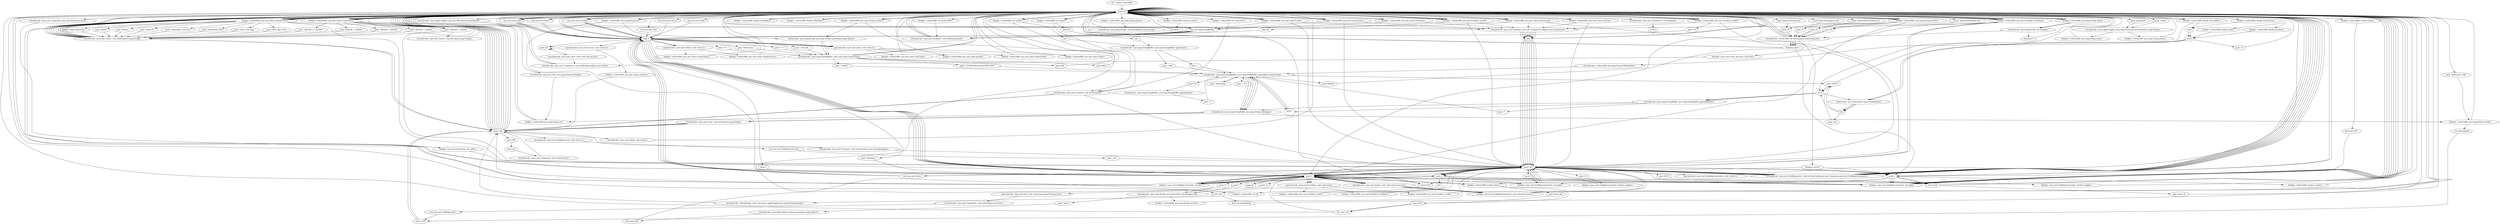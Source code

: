 digraph "" {
    "r0 := @this: refract086"
    "load.r r0"
    "r0 := @this: refract086"->"load.r r0";
    "new java.awt.Font"
    "load.r r0"->"new java.awt.Font";
    "dup1.r"
    "new java.awt.Font"->"dup1.r";
    "push \"Helvetica\""
    "dup1.r"->"push \"Helvetica\"";
    "push 0"
    "push \"Helvetica\""->"push 0";
    "push 12"
    "push 0"->"push 12";
    "specialinvoke <java.awt.Font: void <init>(java.lang.String,int,int)>"
    "push 12"->"specialinvoke <java.awt.Font: void <init>(java.lang.String,int,int)>";
    "virtualinvoke <java.awt.Component: void setFont(java.awt.Font)>"
    "specialinvoke <java.awt.Font: void <init>(java.lang.String,int,int)>"->"virtualinvoke <java.awt.Component: void setFont(java.awt.Font)>";
    "new java.awt.GridBagLayout"
    "virtualinvoke <java.awt.Component: void setFont(java.awt.Font)>"->"new java.awt.GridBagLayout";
    "store.r $r6"
    "new java.awt.GridBagLayout"->"store.r $r6";
    "load.r $r6"
    "store.r $r6"->"load.r $r6";
    "specialinvoke <java.awt.GridBagLayout: void <init>()>"
    "load.r $r6"->"specialinvoke <java.awt.GridBagLayout: void <init>()>";
    "new java.awt.GridBagConstraints"
    "specialinvoke <java.awt.GridBagLayout: void <init>()>"->"new java.awt.GridBagConstraints";
    "store.r $r7"
    "new java.awt.GridBagConstraints"->"store.r $r7";
    "load.r $r7"
    "store.r $r7"->"load.r $r7";
    "specialinvoke <java.awt.GridBagConstraints: void <init>()>"
    "load.r $r7"->"specialinvoke <java.awt.GridBagConstraints: void <init>()>";
    "specialinvoke <java.awt.GridBagConstraints: void <init>()>"->"load.r r0";
    "load.r r0"->"load.r $r6";
    "virtualinvoke <java.awt.Container: void setLayout(java.awt.LayoutManager)>"
    "load.r $r6"->"virtualinvoke <java.awt.Container: void setLayout(java.awt.LayoutManager)>";
    "virtualinvoke <java.awt.Container: void setLayout(java.awt.LayoutManager)>"->"load.r $r7";
    "push 1.0"
    "load.r $r7"->"push 1.0";
    "fieldput <java.awt.GridBagConstraints: double weightx>"
    "push 1.0"->"fieldput <java.awt.GridBagConstraints: double weightx>";
    "fieldput <java.awt.GridBagConstraints: double weightx>"->"load.r $r7";
    "new java.awt.Insets"
    "load.r $r7"->"new java.awt.Insets";
    "new java.awt.Insets"->"dup1.r";
    "push 5"
    "dup1.r"->"push 5";
    "push 5"->"push 0";
    "push 0"->"push 0";
    "push 0"->"push 0";
    "specialinvoke <java.awt.Insets: void <init>(int,int,int,int)>"
    "push 0"->"specialinvoke <java.awt.Insets: void <init>(int,int,int,int)>";
    "fieldput <java.awt.GridBagConstraints: java.awt.Insets insets>"
    "specialinvoke <java.awt.Insets: void <init>(int,int,int,int)>"->"fieldput <java.awt.GridBagConstraints: java.awt.Insets insets>";
    "fieldput <java.awt.GridBagConstraints: java.awt.Insets insets>"->"load.r r0";
    "load.r r0"->"load.r r0";
    "virtualinvoke <java.awt.Component: java.awt.Dimension size()>"
    "load.r r0"->"virtualinvoke <java.awt.Component: java.awt.Dimension size()>";
    "fieldget <java.awt.Dimension: int width>"
    "virtualinvoke <java.awt.Component: java.awt.Dimension size()>"->"fieldget <java.awt.Dimension: int width>";
    "push 2"
    "fieldget <java.awt.Dimension: int width>"->"push 2";
    "div.i"
    "push 2"->"div.i";
    "fieldput <refract086: int x0>"
    "div.i"->"fieldput <refract086: int x0>";
    "fieldput <refract086: int x0>"->"load.r r0";
    "push \"Refraction 0.86\""
    "load.r r0"->"push \"Refraction 0.86\"";
    "fieldput <refract086: java.lang.String versStr>"
    "push \"Refraction 0.86\""->"fieldput <refract086: java.lang.String versStr>";
    "fieldput <refract086: java.lang.String versStr>"->"load.r r0";
    "new java.awt.Color"
    "load.r r0"->"new java.awt.Color";
    "new java.awt.Color"->"dup1.r";
    "push 255"
    "dup1.r"->"push 255";
    "push 255"->"push 255";
    "push 255"->"push 255";
    "specialinvoke <java.awt.Color: void <init>(int,int,int)>"
    "push 255"->"specialinvoke <java.awt.Color: void <init>(int,int,int)>";
    "virtualinvoke <java.awt.Component: void setBackground(java.awt.Color)>"
    "specialinvoke <java.awt.Color: void <init>(int,int,int)>"->"virtualinvoke <java.awt.Component: void setBackground(java.awt.Color)>";
    "virtualinvoke <java.awt.Component: void setBackground(java.awt.Color)>"->"load.r r0";
    "load.r r0"->"load.r r0";
    "virtualinvoke <java.applet.Applet: java.net.URL getDocumentBase()>"
    "load.r r0"->"virtualinvoke <java.applet.Applet: java.net.URL getDocumentBase()>";
    "virtualinvoke <java.net.URL: java.lang.String toString()>"
    "virtualinvoke <java.applet.Applet: java.net.URL getDocumentBase()>"->"virtualinvoke <java.net.URL: java.lang.String toString()>";
    "fieldput <refract086: java.lang.String str>"
    "virtualinvoke <java.net.URL: java.lang.String toString()>"->"fieldput <refract086: java.lang.String str>";
    "fieldput <refract086: java.lang.String str>"->"load.r r0";
    "new java.lang.StringBuffer"
    "load.r r0"->"new java.lang.StringBuffer";
    "new java.lang.StringBuffer"->"dup1.r";
    "dup1.r"->"load.r r0";
    "fieldget <refract086: java.lang.String str>"
    "load.r r0"->"fieldget <refract086: java.lang.String str>";
    "staticinvoke <java.lang.String: java.lang.String valueOf(java.lang.Object)>"
    "fieldget <refract086: java.lang.String str>"->"staticinvoke <java.lang.String: java.lang.String valueOf(java.lang.Object)>";
    "specialinvoke <java.lang.StringBuffer: void <init>(java.lang.String)>"
    "staticinvoke <java.lang.String: java.lang.String valueOf(java.lang.Object)>"->"specialinvoke <java.lang.StringBuffer: void <init>(java.lang.String)>";
    "push \"1234567890123456789012345\""
    "specialinvoke <java.lang.StringBuffer: void <init>(java.lang.String)>"->"push \"1234567890123456789012345\"";
    "virtualinvoke <java.lang.StringBuffer: java.lang.StringBuffer append(java.lang.String)>"
    "push \"1234567890123456789012345\""->"virtualinvoke <java.lang.StringBuffer: java.lang.StringBuffer append(java.lang.String)>";
    "virtualinvoke <java.lang.StringBuffer: java.lang.String toString()>"
    "virtualinvoke <java.lang.StringBuffer: java.lang.StringBuffer append(java.lang.String)>"->"virtualinvoke <java.lang.StringBuffer: java.lang.String toString()>";
    "virtualinvoke <java.lang.StringBuffer: java.lang.String toString()>"->"fieldput <refract086: java.lang.String str>";
    "fieldput <refract086: java.lang.String str>"->"load.r r0";
    "load.r r0"->"load.r r0";
    "load.r r0"->"fieldget <refract086: java.lang.String str>";
    "fieldget <refract086: java.lang.String str>"->"push 0";
    "push 27"
    "push 0"->"push 27";
    "virtualinvoke <java.lang.String: java.lang.String substring(int,int)>"
    "push 27"->"virtualinvoke <java.lang.String: java.lang.String substring(int,int)>";
    "fieldput <refract086: java.lang.String wwwStr>"
    "virtualinvoke <java.lang.String: java.lang.String substring(int,int)>"->"fieldput <refract086: java.lang.String wwwStr>";
    "fieldput <refract086: java.lang.String wwwStr>"->"load.r $r7";
    "load.r $r7"->"push 0";
    "fieldput <java.awt.GridBagConstraints: int gridy>"
    "push 0"->"fieldput <java.awt.GridBagConstraints: int gridy>";
    "fieldput <java.awt.GridBagConstraints: int gridy>"->"load.r $r7";
    "load.r $r7"->"push 0";
    "fieldput <java.awt.GridBagConstraints: int gridx>"
    "push 0"->"fieldput <java.awt.GridBagConstraints: int gridx>";
    "fieldput <java.awt.GridBagConstraints: int gridx>"->"load.r r0";
    "new java.awt.Choice"
    "load.r r0"->"new java.awt.Choice";
    "new java.awt.Choice"->"dup1.r";
    "specialinvoke <java.awt.Choice: void <init>()>"
    "dup1.r"->"specialinvoke <java.awt.Choice: void <init>()>";
    "fieldput <refract086: java.awt.Choice zoomChoice>"
    "specialinvoke <java.awt.Choice: void <init>()>"->"fieldput <refract086: java.awt.Choice zoomChoice>";
    "fieldput <refract086: java.awt.Choice zoomChoice>"->"load.r r0";
    "fieldget <refract086: java.awt.Choice zoomChoice>"
    "load.r r0"->"fieldget <refract086: java.awt.Choice zoomChoice>";
    "push \"Altitude < 12\u00b0\""
    "fieldget <refract086: java.awt.Choice zoomChoice>"->"push \"Altitude < 12\u00b0\"";
    "virtualinvoke <java.awt.Choice: void addItem(java.lang.String)>"
    "push \"Altitude < 12\u00b0\""->"virtualinvoke <java.awt.Choice: void addItem(java.lang.String)>";
    "virtualinvoke <java.awt.Choice: void addItem(java.lang.String)>"->"load.r r0";
    "load.r r0"->"fieldget <refract086: java.awt.Choice zoomChoice>";
    "push \"Altitude < 6\u00b0\""
    "fieldget <refract086: java.awt.Choice zoomChoice>"->"push \"Altitude < 6\u00b0\"";
    "push \"Altitude < 6\u00b0\""->"virtualinvoke <java.awt.Choice: void addItem(java.lang.String)>";
    "virtualinvoke <java.awt.Choice: void addItem(java.lang.String)>"->"load.r r0";
    "load.r r0"->"fieldget <refract086: java.awt.Choice zoomChoice>";
    "push \"Altitude < 4\u00b0\""
    "fieldget <refract086: java.awt.Choice zoomChoice>"->"push \"Altitude < 4\u00b0\"";
    "push \"Altitude < 4\u00b0\""->"virtualinvoke <java.awt.Choice: void addItem(java.lang.String)>";
    "virtualinvoke <java.awt.Choice: void addItem(java.lang.String)>"->"load.r r0";
    "load.r r0"->"fieldget <refract086: java.awt.Choice zoomChoice>";
    "push \"Altitude < 3\u00b0\""
    "fieldget <refract086: java.awt.Choice zoomChoice>"->"push \"Altitude < 3\u00b0\"";
    "push \"Altitude < 3\u00b0\""->"virtualinvoke <java.awt.Choice: void addItem(java.lang.String)>";
    "virtualinvoke <java.awt.Choice: void addItem(java.lang.String)>"->"load.r r0";
    "load.r r0"->"fieldget <refract086: java.awt.Choice zoomChoice>";
    "push \"Altitude < 2\u00b0\""
    "fieldget <refract086: java.awt.Choice zoomChoice>"->"push \"Altitude < 2\u00b0\"";
    "push \"Altitude < 2\u00b0\""->"virtualinvoke <java.awt.Choice: void addItem(java.lang.String)>";
    "virtualinvoke <java.awt.Choice: void addItem(java.lang.String)>"->"load.r $r6";
    "load.r $r6"->"load.r r0";
    "load.r r0"->"fieldget <refract086: java.awt.Choice zoomChoice>";
    "fieldget <refract086: java.awt.Choice zoomChoice>"->"load.r $r7";
    "virtualinvoke <java.awt.GridBagLayout: void setConstraints(java.awt.Component,java.awt.GridBagConstraints)>"
    "load.r $r7"->"virtualinvoke <java.awt.GridBagLayout: void setConstraints(java.awt.Component,java.awt.GridBagConstraints)>";
    "virtualinvoke <java.awt.GridBagLayout: void setConstraints(java.awt.Component,java.awt.GridBagConstraints)>"->"load.r r0";
    "load.r r0"->"fieldget <refract086: java.awt.Choice zoomChoice>";
    "fieldget <refract086: java.awt.Choice zoomChoice>"->"push \"Altitude < 3\u00b0\"";
    "virtualinvoke <java.awt.Choice: void select(java.lang.String)>"
    "push \"Altitude < 3\u00b0\""->"virtualinvoke <java.awt.Choice: void select(java.lang.String)>";
    "virtualinvoke <java.awt.Choice: void select(java.lang.String)>"->"load.r r0";
    "load.r r0"->"load.r r0";
    "load.r r0"->"fieldget <refract086: java.awt.Choice zoomChoice>";
    "virtualinvoke <java.awt.Container: java.awt.Component add(java.awt.Component)>"
    "fieldget <refract086: java.awt.Choice zoomChoice>"->"virtualinvoke <java.awt.Container: java.awt.Component add(java.awt.Component)>";
    "pop"
    "virtualinvoke <java.awt.Container: java.awt.Component add(java.awt.Component)>"->"pop";
    "pop"->"load.r $r7";
    "push 1"
    "load.r $r7"->"push 1";
    "push 1"->"fieldput <java.awt.GridBagConstraints: int gridx>";
    "fieldput <java.awt.GridBagConstraints: int gridx>"->"load.r r0";
    "new java.awt.Scrollbar"
    "load.r r0"->"new java.awt.Scrollbar";
    "new java.awt.Scrollbar"->"dup1.r";
    "dup1.r"->"push 0";
    "specialinvoke <java.awt.Scrollbar: void <init>(int)>"
    "push 0"->"specialinvoke <java.awt.Scrollbar: void <init>(int)>";
    "fieldput <refract086: java.awt.Scrollbar scrollSunY>"
    "specialinvoke <java.awt.Scrollbar: void <init>(int)>"->"fieldput <refract086: java.awt.Scrollbar scrollSunY>";
    "fieldput <refract086: java.awt.Scrollbar scrollSunY>"->"load.r $r7";
    "load.r $r7"->"push 2";
    "fieldput <java.awt.GridBagConstraints: int fill>"
    "push 2"->"fieldput <java.awt.GridBagConstraints: int fill>";
    "fieldput <java.awt.GridBagConstraints: int fill>"->"load.r r0";
    "fieldget <refract086: java.awt.Scrollbar scrollSunY>"
    "load.r r0"->"fieldget <refract086: java.awt.Scrollbar scrollSunY>";
    "staticget <java.awt.Color: java.awt.Color blue>"
    "fieldget <refract086: java.awt.Scrollbar scrollSunY>"->"staticget <java.awt.Color: java.awt.Color blue>";
    "staticget <java.awt.Color: java.awt.Color blue>"->"virtualinvoke <java.awt.Component: void setBackground(java.awt.Color)>";
    "virtualinvoke <java.awt.Component: void setBackground(java.awt.Color)>"->"load.r r0";
    "load.r r0"->"fieldget <refract086: java.awt.Scrollbar scrollSunY>";
    "fieldget <refract086: java.awt.Scrollbar scrollSunY>"->"load.r r0";
    "fieldget <refract086: int maxScrollY>"
    "load.r r0"->"fieldget <refract086: int maxScrollY>";
    "virtualinvoke <java.awt.Scrollbar: void setMaximum(int)>"
    "fieldget <refract086: int maxScrollY>"->"virtualinvoke <java.awt.Scrollbar: void setMaximum(int)>";
    "virtualinvoke <java.awt.Scrollbar: void setMaximum(int)>"->"load.r r0";
    "load.r r0"->"fieldget <refract086: java.awt.Scrollbar scrollSunY>";
    "fieldget <refract086: java.awt.Scrollbar scrollSunY>"->"load.r r0";
    "fieldget <refract086: int valueSunY>"
    "load.r r0"->"fieldget <refract086: int valueSunY>";
    "virtualinvoke <java.awt.Scrollbar: void setValue(int)>"
    "fieldget <refract086: int valueSunY>"->"virtualinvoke <java.awt.Scrollbar: void setValue(int)>";
    "virtualinvoke <java.awt.Scrollbar: void setValue(int)>"->"load.r $r6";
    "load.r $r6"->"load.r r0";
    "load.r r0"->"fieldget <refract086: java.awt.Scrollbar scrollSunY>";
    "fieldget <refract086: java.awt.Scrollbar scrollSunY>"->"load.r $r7";
    "load.r $r7"->"virtualinvoke <java.awt.GridBagLayout: void setConstraints(java.awt.Component,java.awt.GridBagConstraints)>";
    "virtualinvoke <java.awt.GridBagLayout: void setConstraints(java.awt.Component,java.awt.GridBagConstraints)>"->"load.r r0";
    "load.r r0"->"load.r r0";
    "load.r r0"->"fieldget <refract086: java.awt.Scrollbar scrollSunY>";
    "fieldget <refract086: java.awt.Scrollbar scrollSunY>"->"virtualinvoke <java.awt.Container: java.awt.Component add(java.awt.Component)>";
    "virtualinvoke <java.awt.Container: java.awt.Component add(java.awt.Component)>"->"pop";
    "pop"->"load.r r0";
    "new java.awt.Label"
    "load.r r0"->"new java.awt.Label";
    "new java.awt.Label"->"dup1.r";
    "specialinvoke <java.awt.Label: void <init>()>"
    "dup1.r"->"specialinvoke <java.awt.Label: void <init>()>";
    "fieldput <refract086: java.awt.Label sunYLabel>"
    "specialinvoke <java.awt.Label: void <init>()>"->"fieldput <refract086: java.awt.Label sunYLabel>";
    "fieldput <refract086: java.awt.Label sunYLabel>"->"load.r r0";
    "fieldget <refract086: java.awt.Label sunYLabel>"
    "load.r r0"->"fieldget <refract086: java.awt.Label sunYLabel>";
    "fieldget <refract086: java.awt.Label sunYLabel>"->"new java.lang.StringBuffer";
    "new java.lang.StringBuffer"->"dup1.r";
    "push \" True Alt. \""
    "dup1.r"->"push \" True Alt. \"";
    "push \" True Alt. \""->"specialinvoke <java.lang.StringBuffer: void <init>(java.lang.String)>";
    "specialinvoke <java.lang.StringBuffer: void <init>(java.lang.String)>"->"load.r r0";
    "load.r r0"->"load.r r0";
    "fieldget <refract086: double hTrueMitte>"
    "load.r r0"->"fieldget <refract086: double hTrueMitte>";
    "virtualinvoke <refract086: java.lang.String DMS(double)>"
    "fieldget <refract086: double hTrueMitte>"->"virtualinvoke <refract086: java.lang.String DMS(double)>";
    "virtualinvoke <refract086: java.lang.String DMS(double)>"->"virtualinvoke <java.lang.StringBuffer: java.lang.StringBuffer append(java.lang.String)>";
    "virtualinvoke <java.lang.StringBuffer: java.lang.StringBuffer append(java.lang.String)>"->"virtualinvoke <java.lang.StringBuffer: java.lang.String toString()>";
    "virtualinvoke <java.awt.Label: void setText(java.lang.String)>"
    "virtualinvoke <java.lang.StringBuffer: java.lang.String toString()>"->"virtualinvoke <java.awt.Label: void setText(java.lang.String)>";
    "virtualinvoke <java.awt.Label: void setText(java.lang.String)>"->"load.r $r6";
    "load.r $r6"->"load.r r0";
    "load.r r0"->"fieldget <refract086: java.awt.Scrollbar scrollSunY>";
    "fieldget <refract086: java.awt.Scrollbar scrollSunY>"->"load.r $r7";
    "load.r $r7"->"virtualinvoke <java.awt.GridBagLayout: void setConstraints(java.awt.Component,java.awt.GridBagConstraints)>";
    "virtualinvoke <java.awt.GridBagLayout: void setConstraints(java.awt.Component,java.awt.GridBagConstraints)>"->"load.r r0";
    "load.r r0"->"load.r r0";
    "load.r r0"->"fieldget <refract086: java.awt.Label sunYLabel>";
    "fieldget <refract086: java.awt.Label sunYLabel>"->"virtualinvoke <java.awt.Container: java.awt.Component add(java.awt.Component)>";
    "virtualinvoke <java.awt.Container: java.awt.Component add(java.awt.Component)>"->"pop";
    "pop"->"load.r $r7";
    "load.r $r7"->"push 1";
    "push 1"->"fieldput <java.awt.GridBagConstraints: int gridy>";
    "fieldput <java.awt.GridBagConstraints: int gridy>"->"load.r $r7";
    "load.r $r7"->"new java.awt.Insets";
    "new java.awt.Insets"->"dup1.r";
    "dup1.r"->"push 0";
    "push 0"->"push 0";
    "push 0"->"push 0";
    "push 0"->"push 0";
    "push 0"->"specialinvoke <java.awt.Insets: void <init>(int,int,int,int)>";
    "specialinvoke <java.awt.Insets: void <init>(int,int,int,int)>"->"fieldput <java.awt.GridBagConstraints: java.awt.Insets insets>";
    "fieldput <java.awt.GridBagConstraints: java.awt.Insets insets>"->"load.r $r7";
    "load.r $r7"->"push 0";
    "push 0"->"fieldput <java.awt.GridBagConstraints: int fill>";
    "fieldput <java.awt.GridBagConstraints: int fill>"->"load.r $r7";
    "load.r $r7"->"push 0";
    "push 0"->"fieldput <java.awt.GridBagConstraints: int gridx>";
    "fieldput <java.awt.GridBagConstraints: int gridx>"->"load.r r0";
    "load.r r0"->"new java.awt.Choice";
    "new java.awt.Choice"->"dup1.r";
    "dup1.r"->"specialinvoke <java.awt.Choice: void <init>()>";
    "fieldput <refract086: java.awt.Choice detailsChoice>"
    "specialinvoke <java.awt.Choice: void <init>()>"->"fieldput <refract086: java.awt.Choice detailsChoice>";
    "fieldput <refract086: java.awt.Choice detailsChoice>"->"load.r r0";
    "fieldget <refract086: java.awt.Choice detailsChoice>"
    "load.r r0"->"fieldget <refract086: java.awt.Choice detailsChoice>";
    "push \"Details...\""
    "fieldget <refract086: java.awt.Choice detailsChoice>"->"push \"Details...\"";
    "push \"Details...\""->"virtualinvoke <java.awt.Choice: void addItem(java.lang.String)>";
    "virtualinvoke <java.awt.Choice: void addItem(java.lang.String)>"->"load.r r0";
    "load.r r0"->"fieldget <refract086: java.awt.Choice detailsChoice>";
    "push \"Reset P,T\""
    "fieldget <refract086: java.awt.Choice detailsChoice>"->"push \"Reset P,T\"";
    "push \"Reset P,T\""->"virtualinvoke <java.awt.Choice: void addItem(java.lang.String)>";
    "virtualinvoke <java.awt.Choice: void addItem(java.lang.String)>"->"load.r r0";
    "load.r r0"->"fieldget <refract086: java.awt.Choice detailsChoice>";
    "push \"Show/Hide True Sun\""
    "fieldget <refract086: java.awt.Choice detailsChoice>"->"push \"Show/Hide True Sun\"";
    "push \"Show/Hide True Sun\""->"virtualinvoke <java.awt.Choice: void addItem(java.lang.String)>";
    "virtualinvoke <java.awt.Choice: void addItem(java.lang.String)>"->"load.r r0";
    "load.r r0"->"fieldget <refract086: java.awt.Choice detailsChoice>";
    "push \"Show/Hide Grid\""
    "fieldget <refract086: java.awt.Choice detailsChoice>"->"push \"Show/Hide Grid\"";
    "push \"Show/Hide Grid\""->"virtualinvoke <java.awt.Choice: void addItem(java.lang.String)>";
    "virtualinvoke <java.awt.Choice: void addItem(java.lang.String)>"->"load.r r0";
    "load.r r0"->"fieldget <refract086: java.awt.Choice detailsChoice>";
    "push \"Data: True-App.\""
    "fieldget <refract086: java.awt.Choice detailsChoice>"->"push \"Data: True-App.\"";
    "push \"Data: True-App.\""->"virtualinvoke <java.awt.Choice: void addItem(java.lang.String)>";
    "virtualinvoke <java.awt.Choice: void addItem(java.lang.String)>"->"load.r r0";
    "load.r r0"->"fieldget <refract086: java.awt.Choice detailsChoice>";
    "push \"Data: App.-True\""
    "fieldget <refract086: java.awt.Choice detailsChoice>"->"push \"Data: App.-True\"";
    "push \"Data: App.-True\""->"virtualinvoke <java.awt.Choice: void addItem(java.lang.String)>";
    "virtualinvoke <java.awt.Choice: void addItem(java.lang.String)>"->"load.r r0";
    "load.r r0"->"fieldget <refract086: java.awt.Choice detailsChoice>";
    "push \"Graph: Refraction\""
    "fieldget <refract086: java.awt.Choice detailsChoice>"->"push \"Graph: Refraction\"";
    "push \"Graph: Refraction\""->"virtualinvoke <java.awt.Choice: void addItem(java.lang.String)>";
    "virtualinvoke <java.awt.Choice: void addItem(java.lang.String)>"->"load.r r0";
    "load.r r0"->"fieldget <refract086: java.awt.Choice detailsChoice>";
    "push \"About\""
    "fieldget <refract086: java.awt.Choice detailsChoice>"->"push \"About\"";
    "push \"About\""->"virtualinvoke <java.awt.Choice: void addItem(java.lang.String)>";
    "virtualinvoke <java.awt.Choice: void addItem(java.lang.String)>"->"load.r $r6";
    "load.r $r6"->"load.r r0";
    "load.r r0"->"fieldget <refract086: java.awt.Choice detailsChoice>";
    "fieldget <refract086: java.awt.Choice detailsChoice>"->"load.r $r7";
    "load.r $r7"->"virtualinvoke <java.awt.GridBagLayout: void setConstraints(java.awt.Component,java.awt.GridBagConstraints)>";
    "virtualinvoke <java.awt.GridBagLayout: void setConstraints(java.awt.Component,java.awt.GridBagConstraints)>"->"load.r r0";
    "load.r r0"->"load.r r0";
    "load.r r0"->"fieldget <refract086: java.awt.Choice detailsChoice>";
    "fieldget <refract086: java.awt.Choice detailsChoice>"->"virtualinvoke <java.awt.Container: java.awt.Component add(java.awt.Component)>";
    "virtualinvoke <java.awt.Container: java.awt.Component add(java.awt.Component)>"->"pop";
    "pop"->"load.r $r7";
    "load.r $r7"->"push 1";
    "push 1"->"fieldput <java.awt.GridBagConstraints: int gridx>";
    "fieldput <java.awt.GridBagConstraints: int gridx>"->"load.r r0";
    "load.r r0"->"new java.awt.Scrollbar";
    "new java.awt.Scrollbar"->"dup1.r";
    "dup1.r"->"push 0";
    "push 0"->"specialinvoke <java.awt.Scrollbar: void <init>(int)>";
    "fieldput <refract086: java.awt.Scrollbar scrollP>"
    "specialinvoke <java.awt.Scrollbar: void <init>(int)>"->"fieldput <refract086: java.awt.Scrollbar scrollP>";
    "fieldput <refract086: java.awt.Scrollbar scrollP>"->"load.r r0";
    "fieldget <refract086: java.awt.Scrollbar scrollP>"
    "load.r r0"->"fieldget <refract086: java.awt.Scrollbar scrollP>";
    "push 110"
    "fieldget <refract086: java.awt.Scrollbar scrollP>"->"push 110";
    "push 110"->"virtualinvoke <java.awt.Scrollbar: void setMaximum(int)>";
    "virtualinvoke <java.awt.Scrollbar: void setMaximum(int)>"->"load.r r0";
    "load.r r0"->"fieldget <refract086: java.awt.Scrollbar scrollP>";
    "fieldget <refract086: java.awt.Scrollbar scrollP>"->"load.r r0";
    "fieldget <refract086: int valueP>"
    "load.r r0"->"fieldget <refract086: int valueP>";
    "fieldget <refract086: int valueP>"->"virtualinvoke <java.awt.Scrollbar: void setValue(int)>";
    "virtualinvoke <java.awt.Scrollbar: void setValue(int)>"->"load.r $r7";
    "load.r $r7"->"push 2";
    "push 2"->"fieldput <java.awt.GridBagConstraints: int fill>";
    "fieldput <java.awt.GridBagConstraints: int fill>"->"load.r $r6";
    "load.r $r6"->"load.r r0";
    "load.r r0"->"fieldget <refract086: java.awt.Scrollbar scrollP>";
    "fieldget <refract086: java.awt.Scrollbar scrollP>"->"load.r $r7";
    "load.r $r7"->"virtualinvoke <java.awt.GridBagLayout: void setConstraints(java.awt.Component,java.awt.GridBagConstraints)>";
    "virtualinvoke <java.awt.GridBagLayout: void setConstraints(java.awt.Component,java.awt.GridBagConstraints)>"->"load.r r0";
    "load.r r0"->"load.r r0";
    "load.r r0"->"fieldget <refract086: java.awt.Scrollbar scrollP>";
    "fieldget <refract086: java.awt.Scrollbar scrollP>"->"virtualinvoke <java.awt.Container: java.awt.Component add(java.awt.Component)>";
    "virtualinvoke <java.awt.Container: java.awt.Component add(java.awt.Component)>"->"pop";
    "pop"->"load.r $r7";
    "load.r $r7"->"push 0";
    "push 0"->"fieldput <java.awt.GridBagConstraints: int fill>";
    "fieldput <java.awt.GridBagConstraints: int fill>"->"load.r $r7";
    "load.r $r7"->"push 2";
    "push 2"->"fieldput <java.awt.GridBagConstraints: int gridx>";
    "fieldput <java.awt.GridBagConstraints: int gridx>"->"load.r r0";
    "load.r r0"->"new java.awt.Label";
    "new java.awt.Label"->"dup1.r";
    "dup1.r"->"specialinvoke <java.awt.Label: void <init>()>";
    "fieldput <refract086: java.awt.Label pLabel>"
    "specialinvoke <java.awt.Label: void <init>()>"->"fieldput <refract086: java.awt.Label pLabel>";
    "fieldput <refract086: java.awt.Label pLabel>"->"load.r r0";
    "fieldget <refract086: java.awt.Label pLabel>"
    "load.r r0"->"fieldget <refract086: java.awt.Label pLabel>";
    "fieldget <refract086: java.awt.Label pLabel>"->"new java.lang.StringBuffer";
    "new java.lang.StringBuffer"->"dup1.r";
    "push \"P = \""
    "dup1.r"->"push \"P = \"";
    "push \"P = \""->"specialinvoke <java.lang.StringBuffer: void <init>(java.lang.String)>";
    "push 960"
    "specialinvoke <java.lang.StringBuffer: void <init>(java.lang.String)>"->"push 960";
    "push 960"->"load.r r0";
    "load.r r0"->"fieldget <refract086: int valueP>";
    "add.i"
    "fieldget <refract086: int valueP>"->"add.i";
    "virtualinvoke <java.lang.StringBuffer: java.lang.StringBuffer append(int)>"
    "add.i"->"virtualinvoke <java.lang.StringBuffer: java.lang.StringBuffer append(int)>";
    "push \" hPa\""
    "virtualinvoke <java.lang.StringBuffer: java.lang.StringBuffer append(int)>"->"push \" hPa\"";
    "push \" hPa\""->"virtualinvoke <java.lang.StringBuffer: java.lang.StringBuffer append(java.lang.String)>";
    "virtualinvoke <java.lang.StringBuffer: java.lang.StringBuffer append(java.lang.String)>"->"virtualinvoke <java.lang.StringBuffer: java.lang.String toString()>";
    "virtualinvoke <java.lang.StringBuffer: java.lang.String toString()>"->"virtualinvoke <java.awt.Label: void setText(java.lang.String)>";
    "virtualinvoke <java.awt.Label: void setText(java.lang.String)>"->"load.r $r6";
    "load.r $r6"->"load.r r0";
    "load.r r0"->"fieldget <refract086: java.awt.Label pLabel>";
    "fieldget <refract086: java.awt.Label pLabel>"->"load.r $r7";
    "load.r $r7"->"virtualinvoke <java.awt.GridBagLayout: void setConstraints(java.awt.Component,java.awt.GridBagConstraints)>";
    "virtualinvoke <java.awt.GridBagLayout: void setConstraints(java.awt.Component,java.awt.GridBagConstraints)>"->"load.r r0";
    "load.r r0"->"load.r r0";
    "load.r r0"->"fieldget <refract086: java.awt.Label pLabel>";
    "fieldget <refract086: java.awt.Label pLabel>"->"virtualinvoke <java.awt.Container: java.awt.Component add(java.awt.Component)>";
    "virtualinvoke <java.awt.Container: java.awt.Component add(java.awt.Component)>"->"pop";
    "pop"->"load.r $r7";
    "load.r $r7"->"push 2";
    "push 2"->"fieldput <java.awt.GridBagConstraints: int gridy>";
    "fieldput <java.awt.GridBagConstraints: int gridy>"->"load.r $r7";
    "load.r $r7"->"push 0";
    "push 0"->"fieldput <java.awt.GridBagConstraints: int gridx>";
    "fieldput <java.awt.GridBagConstraints: int gridx>"->"load.r $r7";
    "load.r $r7"->"new java.awt.Insets";
    "new java.awt.Insets"->"dup1.r";
    "dup1.r"->"push 0";
    "push 60"
    "push 0"->"push 60";
    "push 60"->"push 0";
    "push 0"->"push 0";
    "push 0"->"specialinvoke <java.awt.Insets: void <init>(int,int,int,int)>";
    "specialinvoke <java.awt.Insets: void <init>(int,int,int,int)>"->"fieldput <java.awt.GridBagConstraints: java.awt.Insets insets>";
    "fieldput <java.awt.GridBagConstraints: java.awt.Insets insets>"->"load.r $r7";
    "load.r $r7"->"push 2";
    "push 2"->"fieldput <java.awt.GridBagConstraints: int fill>";
    "fieldput <java.awt.GridBagConstraints: int fill>"->"load.r r0";
    "load.r r0"->"new java.awt.Label";
    "new java.awt.Label"->"dup1.r";
    "dup1.r"->"specialinvoke <java.awt.Label: void <init>()>";
    "fieldput <refract086: java.awt.Label refractLabel>"
    "specialinvoke <java.awt.Label: void <init>()>"->"fieldput <refract086: java.awt.Label refractLabel>";
    "fieldput <refract086: java.awt.Label refractLabel>"->"load.r r0";
    "fieldget <refract086: java.awt.Label refractLabel>"
    "load.r r0"->"fieldget <refract086: java.awt.Label refractLabel>";
    "fieldget <refract086: java.awt.Label refractLabel>"->"new java.lang.StringBuffer";
    "new java.lang.StringBuffer"->"dup1.r";
    "push \"Refraction: \""
    "dup1.r"->"push \"Refraction: \"";
    "push \"Refraction: \""->"specialinvoke <java.lang.StringBuffer: void <init>(java.lang.String)>";
    "push 600.0"
    "specialinvoke <java.lang.StringBuffer: void <init>(java.lang.String)>"->"push 600.0";
    "push 600.0"->"load.r r0";
    "fieldget <refract086: double hObsMitte>"
    "load.r r0"->"fieldget <refract086: double hObsMitte>";
    "fieldget <refract086: double hObsMitte>"->"load.r r0";
    "load.r r0"->"fieldget <refract086: double hTrueMitte>";
    "sub.d"
    "fieldget <refract086: double hTrueMitte>"->"sub.d";
    "mul.d"
    "sub.d"->"mul.d";
    "staticinvoke <java.lang.Math: long round(double)>"
    "mul.d"->"staticinvoke <java.lang.Math: long round(double)>";
    "l2d"
    "staticinvoke <java.lang.Math: long round(double)>"->"l2d";
    "push 10.0"
    "l2d"->"push 10.0";
    "div.d"
    "push 10.0"->"div.d";
    "virtualinvoke <java.lang.StringBuffer: java.lang.StringBuffer append(double)>"
    "div.d"->"virtualinvoke <java.lang.StringBuffer: java.lang.StringBuffer append(double)>";
    "push \"\'\""
    "virtualinvoke <java.lang.StringBuffer: java.lang.StringBuffer append(double)>"->"push \"\'\"";
    "push \"\'\""->"virtualinvoke <java.lang.StringBuffer: java.lang.StringBuffer append(java.lang.String)>";
    "push \"\n\""
    "virtualinvoke <java.lang.StringBuffer: java.lang.StringBuffer append(java.lang.String)>"->"push \"\n\"";
    "push \"\n\""->"virtualinvoke <java.lang.StringBuffer: java.lang.StringBuffer append(java.lang.String)>";
    "push \"Flattening: \""
    "virtualinvoke <java.lang.StringBuffer: java.lang.StringBuffer append(java.lang.String)>"->"push \"Flattening: \"";
    "push \"Flattening: \""->"virtualinvoke <java.lang.StringBuffer: java.lang.StringBuffer append(java.lang.String)>";
    "push 60000.0"
    "virtualinvoke <java.lang.StringBuffer: java.lang.StringBuffer append(java.lang.String)>"->"push 60000.0";
    "push 60000.0"->"load.r r0";
    "fieldget <refract086: double hObsOben>"
    "load.r r0"->"fieldget <refract086: double hObsOben>";
    "fieldget <refract086: double hObsOben>"->"load.r r0";
    "fieldget <refract086: double hObsUnten>"
    "load.r r0"->"fieldget <refract086: double hObsUnten>";
    "fieldget <refract086: double hObsUnten>"->"sub.d";
    "sub.d"->"mul.d";
    "push 2.0"
    "mul.d"->"push 2.0";
    "push 2.0"->"load.r r0";
    "fieldget <refract086: double sunR>"
    "load.r r0"->"fieldget <refract086: double sunR>";
    "fieldget <refract086: double sunR>"->"mul.d";
    "mul.d"->"div.d";
    "div.d"->"staticinvoke <java.lang.Math: long round(double)>";
    "staticinvoke <java.lang.Math: long round(double)>"->"l2d";
    "push 1000.0"
    "l2d"->"push 1000.0";
    "push 1000.0"->"div.d";
    "div.d"->"virtualinvoke <java.lang.StringBuffer: java.lang.StringBuffer append(double)>";
    "virtualinvoke <java.lang.StringBuffer: java.lang.StringBuffer append(double)>"->"push \"\n\"";
    "push \"\n\""->"virtualinvoke <java.lang.StringBuffer: java.lang.StringBuffer append(java.lang.String)>";
    "push \"   P,T: \""
    "virtualinvoke <java.lang.StringBuffer: java.lang.StringBuffer append(java.lang.String)>"->"push \"   P,T: \"";
    "push \"   P,T: \""->"virtualinvoke <java.lang.StringBuffer: java.lang.StringBuffer append(java.lang.String)>";
    "virtualinvoke <java.lang.StringBuffer: java.lang.StringBuffer append(java.lang.String)>"->"push 1000.0";
    "push 1000.0"->"load.r r0";
    "fieldget <refract086: double ptFaktor>"
    "load.r r0"->"fieldget <refract086: double ptFaktor>";
    "fieldget <refract086: double ptFaktor>"->"mul.d";
    "mul.d"->"staticinvoke <java.lang.Math: long round(double)>";
    "staticinvoke <java.lang.Math: long round(double)>"->"l2d";
    "l2d"->"push 1000.0";
    "push 1000.0"->"div.d";
    "div.d"->"virtualinvoke <java.lang.StringBuffer: java.lang.StringBuffer append(double)>";
    "virtualinvoke <java.lang.StringBuffer: java.lang.StringBuffer append(double)>"->"virtualinvoke <java.lang.StringBuffer: java.lang.String toString()>";
    "virtualinvoke <java.lang.StringBuffer: java.lang.String toString()>"->"virtualinvoke <java.awt.Label: void setText(java.lang.String)>";
    "virtualinvoke <java.awt.Label: void setText(java.lang.String)>"->"load.r $r6";
    "load.r $r6"->"load.r r0";
    "load.r r0"->"fieldget <refract086: java.awt.Label refractLabel>";
    "fieldget <refract086: java.awt.Label refractLabel>"->"load.r $r7";
    "load.r $r7"->"virtualinvoke <java.awt.GridBagLayout: void setConstraints(java.awt.Component,java.awt.GridBagConstraints)>";
    "virtualinvoke <java.awt.GridBagLayout: void setConstraints(java.awt.Component,java.awt.GridBagConstraints)>"->"load.r r0";
    "load.r r0"->"load.r r0";
    "load.r r0"->"fieldget <refract086: java.awt.Label refractLabel>";
    "fieldget <refract086: java.awt.Label refractLabel>"->"virtualinvoke <java.awt.Container: java.awt.Component add(java.awt.Component)>";
    "virtualinvoke <java.awt.Container: java.awt.Component add(java.awt.Component)>"->"pop";
    "pop"->"load.r $r7";
    "load.r $r7"->"push 1";
    "push 1"->"fieldput <java.awt.GridBagConstraints: int gridx>";
    "fieldput <java.awt.GridBagConstraints: int gridx>"->"load.r r0";
    "load.r r0"->"new java.awt.Scrollbar";
    "new java.awt.Scrollbar"->"dup1.r";
    "dup1.r"->"push 0";
    "push 0"->"specialinvoke <java.awt.Scrollbar: void <init>(int)>";
    "fieldput <refract086: java.awt.Scrollbar scrollT>"
    "specialinvoke <java.awt.Scrollbar: void <init>(int)>"->"fieldput <refract086: java.awt.Scrollbar scrollT>";
    "fieldput <refract086: java.awt.Scrollbar scrollT>"->"load.r $r7";
    "load.r $r7"->"new java.awt.Insets";
    "new java.awt.Insets"->"dup1.r";
    "dup1.r"->"push 0";
    "push 0"->"push 0";
    "push 0"->"push 0";
    "push 0"->"push 0";
    "push 0"->"specialinvoke <java.awt.Insets: void <init>(int,int,int,int)>";
    "specialinvoke <java.awt.Insets: void <init>(int,int,int,int)>"->"fieldput <java.awt.GridBagConstraints: java.awt.Insets insets>";
    "fieldput <java.awt.GridBagConstraints: java.awt.Insets insets>"->"load.r r0";
    "fieldget <refract086: java.awt.Scrollbar scrollT>"
    "load.r r0"->"fieldget <refract086: java.awt.Scrollbar scrollT>";
    "push 90"
    "fieldget <refract086: java.awt.Scrollbar scrollT>"->"push 90";
    "push 90"->"virtualinvoke <java.awt.Scrollbar: void setMaximum(int)>";
    "virtualinvoke <java.awt.Scrollbar: void setMaximum(int)>"->"load.r r0";
    "load.r r0"->"fieldget <refract086: java.awt.Scrollbar scrollT>";
    "fieldget <refract086: java.awt.Scrollbar scrollT>"->"load.r r0";
    "fieldget <refract086: int valueT>"
    "load.r r0"->"fieldget <refract086: int valueT>";
    "fieldget <refract086: int valueT>"->"virtualinvoke <java.awt.Scrollbar: void setValue(int)>";
    "virtualinvoke <java.awt.Scrollbar: void setValue(int)>"->"load.r $r6";
    "load.r $r6"->"load.r r0";
    "load.r r0"->"fieldget <refract086: java.awt.Scrollbar scrollT>";
    "fieldget <refract086: java.awt.Scrollbar scrollT>"->"load.r $r7";
    "load.r $r7"->"virtualinvoke <java.awt.GridBagLayout: void setConstraints(java.awt.Component,java.awt.GridBagConstraints)>";
    "virtualinvoke <java.awt.GridBagLayout: void setConstraints(java.awt.Component,java.awt.GridBagConstraints)>"->"load.r r0";
    "load.r r0"->"load.r r0";
    "load.r r0"->"fieldget <refract086: java.awt.Scrollbar scrollT>";
    "fieldget <refract086: java.awt.Scrollbar scrollT>"->"virtualinvoke <java.awt.Container: java.awt.Component add(java.awt.Component)>";
    "virtualinvoke <java.awt.Container: java.awt.Component add(java.awt.Component)>"->"pop";
    "pop"->"load.r $r7";
    "load.r $r7"->"push 0";
    "push 0"->"fieldput <java.awt.GridBagConstraints: int fill>";
    "fieldput <java.awt.GridBagConstraints: int fill>"->"load.r $r7";
    "load.r $r7"->"push 2";
    "push 2"->"fieldput <java.awt.GridBagConstraints: int gridx>";
    "fieldput <java.awt.GridBagConstraints: int gridx>"->"load.r r0";
    "load.r r0"->"new java.awt.Label";
    "new java.awt.Label"->"dup1.r";
    "dup1.r"->"specialinvoke <java.awt.Label: void <init>()>";
    "fieldput <refract086: java.awt.Label tLabel>"
    "specialinvoke <java.awt.Label: void <init>()>"->"fieldput <refract086: java.awt.Label tLabel>";
    "fieldput <refract086: java.awt.Label tLabel>"->"load.r r0";
    "fieldget <refract086: java.awt.Label tLabel>"
    "load.r r0"->"fieldget <refract086: java.awt.Label tLabel>";
    "fieldget <refract086: java.awt.Label tLabel>"->"new java.lang.StringBuffer";
    "new java.lang.StringBuffer"->"dup1.r";
    "push \"T = \""
    "dup1.r"->"push \"T = \"";
    "push \"T = \""->"specialinvoke <java.lang.StringBuffer: void <init>(java.lang.String)>";
    "specialinvoke <java.lang.StringBuffer: void <init>(java.lang.String)>"->"load.r r0";
    "load.r r0"->"fieldget <refract086: int valueT>";
    "push 40"
    "fieldget <refract086: int valueT>"->"push 40";
    "sub.i"
    "push 40"->"sub.i";
    "sub.i"->"virtualinvoke <java.lang.StringBuffer: java.lang.StringBuffer append(int)>";
    "push \" \""
    "virtualinvoke <java.lang.StringBuffer: java.lang.StringBuffer append(int)>"->"push \" \"";
    "push \" \""->"virtualinvoke <java.lang.StringBuffer: java.lang.StringBuffer append(java.lang.String)>";
    "push 176"
    "virtualinvoke <java.lang.StringBuffer: java.lang.StringBuffer append(java.lang.String)>"->"push 176";
    "virtualinvoke <java.lang.StringBuffer: java.lang.StringBuffer append(char)>"
    "push 176"->"virtualinvoke <java.lang.StringBuffer: java.lang.StringBuffer append(char)>";
    "push \"C\""
    "virtualinvoke <java.lang.StringBuffer: java.lang.StringBuffer append(char)>"->"push \"C\"";
    "push \"C\""->"virtualinvoke <java.lang.StringBuffer: java.lang.StringBuffer append(java.lang.String)>";
    "virtualinvoke <java.lang.StringBuffer: java.lang.StringBuffer append(java.lang.String)>"->"virtualinvoke <java.lang.StringBuffer: java.lang.String toString()>";
    "virtualinvoke <java.lang.StringBuffer: java.lang.String toString()>"->"virtualinvoke <java.awt.Label: void setText(java.lang.String)>";
    "virtualinvoke <java.awt.Label: void setText(java.lang.String)>"->"load.r $r6";
    "load.r $r6"->"load.r r0";
    "load.r r0"->"fieldget <refract086: java.awt.Label tLabel>";
    "fieldget <refract086: java.awt.Label tLabel>"->"load.r $r7";
    "load.r $r7"->"virtualinvoke <java.awt.GridBagLayout: void setConstraints(java.awt.Component,java.awt.GridBagConstraints)>";
    "virtualinvoke <java.awt.GridBagLayout: void setConstraints(java.awt.Component,java.awt.GridBagConstraints)>"->"load.r r0";
    "load.r r0"->"load.r r0";
    "load.r r0"->"fieldget <refract086: java.awt.Label tLabel>";
    "fieldget <refract086: java.awt.Label tLabel>"->"virtualinvoke <java.awt.Container: java.awt.Component add(java.awt.Component)>";
    "virtualinvoke <java.awt.Container: java.awt.Component add(java.awt.Component)>"->"pop";
    "pop"->"load.r $r7";
    "push 3"
    "load.r $r7"->"push 3";
    "push 3"->"fieldput <java.awt.GridBagConstraints: int gridy>";
    "fieldput <java.awt.GridBagConstraints: int gridy>"->"load.r $r7";
    "push 200.0"
    "load.r $r7"->"push 200.0";
    "fieldput <java.awt.GridBagConstraints: double weighty>"
    "push 200.0"->"fieldput <java.awt.GridBagConstraints: double weighty>";
    "fieldput <java.awt.GridBagConstraints: double weighty>"->"load.r r0";
    "new java.awt.Canvas"
    "load.r r0"->"new java.awt.Canvas";
    "new java.awt.Canvas"->"dup1.r";
    "specialinvoke <java.awt.Canvas: void <init>()>"
    "dup1.r"->"specialinvoke <java.awt.Canvas: void <init>()>";
    "fieldput <refract086: java.awt.Canvas myCan>"
    "specialinvoke <java.awt.Canvas: void <init>()>"->"fieldput <refract086: java.awt.Canvas myCan>";
    "fieldput <refract086: java.awt.Canvas myCan>"->"load.r $r6";
    "load.r $r6"->"load.r r0";
    "fieldget <refract086: java.awt.Canvas myCan>"
    "load.r r0"->"fieldget <refract086: java.awt.Canvas myCan>";
    "fieldget <refract086: java.awt.Canvas myCan>"->"load.r $r7";
    "load.r $r7"->"virtualinvoke <java.awt.GridBagLayout: void setConstraints(java.awt.Component,java.awt.GridBagConstraints)>";
    "virtualinvoke <java.awt.GridBagLayout: void setConstraints(java.awt.Component,java.awt.GridBagConstraints)>"->"load.r r0";
    "load.r r0"->"load.r r0";
    "load.r r0"->"fieldget <refract086: java.awt.Canvas myCan>";
    "fieldget <refract086: java.awt.Canvas myCan>"->"virtualinvoke <java.awt.Container: java.awt.Component add(java.awt.Component)>";
    "virtualinvoke <java.awt.Container: java.awt.Component add(java.awt.Component)>"->"pop";
    "pop"->"load.r r0";
    "load.r r0"->"load.r r0";
    "push \"email\""
    "load.r r0"->"push \"email\"";
    "virtualinvoke <java.applet.Applet: java.lang.String getParameter(java.lang.String)>"
    "push \"email\""->"virtualinvoke <java.applet.Applet: java.lang.String getParameter(java.lang.String)>";
    "fieldput <refract086: java.lang.String email>"
    "virtualinvoke <java.applet.Applet: java.lang.String getParameter(java.lang.String)>"->"fieldput <refract086: java.lang.String email>";
    "fieldput <refract086: java.lang.String email>"->"load.r r0";
    "load.r r0"->"load.r r0";
    "push \"password\""
    "load.r r0"->"push \"password\"";
    "push \"password\""->"virtualinvoke <java.applet.Applet: java.lang.String getParameter(java.lang.String)>";
    "fieldput <refract086: java.lang.String param>"
    "virtualinvoke <java.applet.Applet: java.lang.String getParameter(java.lang.String)>"->"fieldput <refract086: java.lang.String param>";
    "fieldput <refract086: java.lang.String param>"->"load.r r0";
    "load.r r0"->"load.r r0";
    "fieldget <refract086: java.lang.String wwwStr>"
    "load.r r0"->"fieldget <refract086: java.lang.String wwwStr>";
    "push 18"
    "fieldget <refract086: java.lang.String wwwStr>"->"push 18";
    "virtualinvoke <refract086: int formula(java.lang.String,int)>"
    "push 18"->"virtualinvoke <refract086: int formula(java.lang.String,int)>";
    "virtualinvoke <refract086: int formula(java.lang.String,int)>"->"load.r r0";
    "push \"http://www.tyge.de\""
    "load.r r0"->"push \"http://www.tyge.de\"";
    "push \"http://www.tyge.de\""->"push 18";
    "push 18"->"virtualinvoke <refract086: int formula(java.lang.String,int)>";
    "ifcmpeq.i push 1"
    "virtualinvoke <refract086: int formula(java.lang.String,int)>"->"ifcmpeq.i push 1";
    "ifcmpeq.i push 1"->"load.r r0";
    "load.r r0"->"load.r r0";
    "load.r r0"->"fieldget <refract086: java.lang.String wwwStr>";
    "push 21"
    "fieldget <refract086: java.lang.String wwwStr>"->"push 21";
    "push 21"->"virtualinvoke <refract086: int formula(java.lang.String,int)>";
    "virtualinvoke <refract086: int formula(java.lang.String,int)>"->"load.r r0";
    "push \"http://www.jgiesen.de\""
    "load.r r0"->"push \"http://www.jgiesen.de\"";
    "push \"http://www.jgiesen.de\""->"push 21";
    "push 21"->"virtualinvoke <refract086: int formula(java.lang.String,int)>";
    "virtualinvoke <refract086: int formula(java.lang.String,int)>"->"ifcmpeq.i push 1";
    "ifcmpeq.i push 1"->"load.r r0";
    "load.r r0"->"load.r r0";
    "load.r r0"->"fieldget <refract086: java.lang.String wwwStr>";
    "push 22"
    "fieldget <refract086: java.lang.String wwwStr>"->"push 22";
    "push 22"->"virtualinvoke <refract086: int formula(java.lang.String,int)>";
    "virtualinvoke <refract086: int formula(java.lang.String,int)>"->"load.r r0";
    "push \"http://www.GeoAstro.de\""
    "load.r r0"->"push \"http://www.GeoAstro.de\"";
    "push \"http://www.GeoAstro.de\""->"push 22";
    "push 22"->"virtualinvoke <refract086: int formula(java.lang.String,int)>";
    "virtualinvoke <refract086: int formula(java.lang.String,int)>"->"ifcmpeq.i push 1";
    "ifcmpeq.i push 1"->"load.r r0";
    "load.r r0"->"load.r r0";
    "load.r r0"->"fieldget <refract086: java.lang.String wwwStr>";
    "push 20"
    "fieldget <refract086: java.lang.String wwwStr>"->"push 20";
    "push 20"->"virtualinvoke <refract086: int formula(java.lang.String,int)>";
    "virtualinvoke <refract086: int formula(java.lang.String,int)>"->"load.r r0";
    "push \"http://www.SciAm.com\""
    "load.r r0"->"push \"http://www.SciAm.com\"";
    "push \"http://www.SciAm.com\""->"push 20";
    "push 20"->"virtualinvoke <refract086: int formula(java.lang.String,int)>";
    "ifcmpne.i push 0"
    "virtualinvoke <refract086: int formula(java.lang.String,int)>"->"ifcmpne.i push 0";
    "ifcmpne.i push 0"->"push 1";
    "store.b $r6"
    "push 1"->"store.b $r6";
    "store.b $r6"->"load.r r0";
    "load.r r0"->"push 1";
    "fieldput <refract086: boolean online>"
    "push 1"->"fieldput <refract086: boolean online>";
    "fieldput <refract086: boolean online>"->"load.r r0";
    "load.r r0"->"push 0";
    "fieldput <refract086: boolean demo>"
    "push 0"->"fieldput <refract086: boolean demo>";
    "goto load.b $r6"
    "fieldput <refract086: boolean demo>"->"goto load.b $r6";
    "load.b $r6"
    "goto load.b $r6"->"load.b $r6";
    "ifne load.r r0"
    "load.b $r6"->"ifne load.r r0";
    "ifne load.r r0"->"load.r r0";
    "fieldget <refract086: java.lang.String email>"
    "load.r r0"->"fieldget <refract086: java.lang.String email>";
    "virtualinvoke <java.lang.String: int length()>"
    "fieldget <refract086: java.lang.String email>"->"virtualinvoke <java.lang.String: int length()>";
    "ifeq push 0"
    "virtualinvoke <java.lang.String: int length()>"->"ifeq push 0";
    "ifeq push 0"->"load.r r0";
    "fieldget <refract086: java.lang.String param>"
    "load.r r0"->"fieldget <refract086: java.lang.String param>";
    "staticinvoke <java.lang.Integer: int parseInt(java.lang.String)>"
    "fieldget <refract086: java.lang.String param>"->"staticinvoke <java.lang.Integer: int parseInt(java.lang.String)>";
    "staticinvoke <java.lang.Integer: int parseInt(java.lang.String)>"->"load.r r0";
    "load.r r0"->"load.r r0";
    "load.r r0"->"fieldget <refract086: java.lang.String email>";
    "fieldget <refract086: java.lang.String email>"->"load.r r0";
    "load.r r0"->"fieldget <refract086: java.lang.String email>";
    "fieldget <refract086: java.lang.String email>"->"virtualinvoke <java.lang.String: int length()>";
    "virtualinvoke <java.lang.String: int length()>"->"virtualinvoke <refract086: int formula(java.lang.String,int)>";
    "virtualinvoke <refract086: int formula(java.lang.String,int)>"->"ifcmpeq.i push 1";
    "ifcmpeq.i push 1"->"push 0";
    "push 0"->"store.b $r6";
    "goto load.r r0"
    "store.b $r6"->"goto load.r r0";
    "goto load.r r0"->"load.r r0";
    "load.r r0"->"fieldget <refract086: java.lang.String wwwStr>";
    "fieldget <refract086: java.lang.String wwwStr>"->"push 0";
    "push 7"
    "push 0"->"push 7";
    "push 7"->"virtualinvoke <java.lang.String: java.lang.String substring(int,int)>";
    "push \"http://\""
    "virtualinvoke <java.lang.String: java.lang.String substring(int,int)>"->"push \"http://\"";
    "virtualinvoke <java.lang.String: boolean equals(java.lang.Object)>"
    "push \"http://\""->"virtualinvoke <java.lang.String: boolean equals(java.lang.Object)>";
    "ifeq load.b $r6"
    "virtualinvoke <java.lang.String: boolean equals(java.lang.Object)>"->"ifeq load.b $r6";
    "ifeq load.b $r6"->"push 0";
    "push 0"->"store.b $r6";
    "store.b $r6"->"load.r r0";
    "load.r r0"->"push 1";
    "push 1"->"fieldput <refract086: boolean demo>";
    "fieldput <refract086: boolean demo>"->"load.b $r6";
    "load.b $r6"->"ifne load.r r0";
    "ifne load.r r0"->"push 0";
    "store.b $r7"
    "push 0"->"store.b $r7";
    "store.b $r7"->"load.r r0";
    "fieldget <refract086: boolean online>"
    "load.r r0"->"fieldget <refract086: boolean online>";
    "ifne push 1"
    "fieldget <refract086: boolean online>"->"ifne push 1";
    "ifne push 1"->"load.r r0";
    "fieldget <refract086: boolean demo>"
    "load.r r0"->"fieldget <refract086: boolean demo>";
    "ifeq load.b $r7"
    "fieldget <refract086: boolean demo>"->"ifeq load.b $r7";
    "ifeq load.b $r7"->"push 1";
    "push 1"->"store.b $r7";
    "load.b $r7"
    "store.b $r7"->"load.b $r7";
    "ifeq new Aboutdialog"
    "load.b $r7"->"ifeq new Aboutdialog";
    "ifeq new Aboutdialog"->"load.r r0";
    "load.r r0"->"new java.lang.StringBuffer";
    "new java.lang.StringBuffer"->"dup1.r";
    "dup1.r"->"load.r r0";
    "fieldget <refract086: java.lang.String versStr>"
    "load.r r0"->"fieldget <refract086: java.lang.String versStr>";
    "fieldget <refract086: java.lang.String versStr>"->"staticinvoke <java.lang.String: java.lang.String valueOf(java.lang.Object)>";
    "staticinvoke <java.lang.String: java.lang.String valueOf(java.lang.Object)>"->"specialinvoke <java.lang.StringBuffer: void <init>(java.lang.String)>";
    "push \" DEMO\""
    "specialinvoke <java.lang.StringBuffer: void <init>(java.lang.String)>"->"push \" DEMO\"";
    "push \" DEMO\""->"virtualinvoke <java.lang.StringBuffer: java.lang.StringBuffer append(java.lang.String)>";
    "virtualinvoke <java.lang.StringBuffer: java.lang.StringBuffer append(java.lang.String)>"->"virtualinvoke <java.lang.StringBuffer: java.lang.String toString()>";
    "virtualinvoke <java.lang.StringBuffer: java.lang.String toString()>"->"fieldput <refract086: java.lang.String versStr>";
    "new Aboutdialog"
    "fieldput <refract086: java.lang.String versStr>"->"new Aboutdialog";
    "new Aboutdialog"->"store.r $r6";
    "store.r $r6"->"load.r $r6";
    "load.r $r6"->"load.r r0";
    "load.r r0"->"load.r r0";
    "load.r r0"->"fieldget <refract086: java.lang.String versStr>";
    "fieldget <refract086: java.lang.String versStr>"->"load.b $r7";
    "specialinvoke <Aboutdialog: void <init>(java.applet.Applet,java.lang.String,boolean)>"
    "load.b $r7"->"specialinvoke <Aboutdialog: void <init>(java.applet.Applet,java.lang.String,boolean)>";
    "specialinvoke <Aboutdialog: void <init>(java.applet.Applet,java.lang.String,boolean)>"->"load.r $r6";
    "push 350"
    "load.r $r6"->"push 350";
    "push 230"
    "push 350"->"push 230";
    "virtualinvoke <java.awt.Component: void resize(int,int)>"
    "push 230"->"virtualinvoke <java.awt.Component: void resize(int,int)>";
    "virtualinvoke <java.awt.Component: void resize(int,int)>"->"load.r $r6";
    "virtualinvoke <java.awt.Dialog: void show()>"
    "load.r $r6"->"virtualinvoke <java.awt.Dialog: void show()>";
    "virtualinvoke <java.awt.Dialog: void show()>"->"load.r r0";
    "virtualinvoke <java.awt.Component: void repaint()>"
    "load.r r0"->"virtualinvoke <java.awt.Component: void repaint()>";
    "return"
    "virtualinvoke <java.awt.Component: void repaint()>"->"return";
    "ifcmpeq.i push 1"->"push 1";
    "push 1"->"store.b $r6";
    "store.b $r6"->"load.r r0";
    "load.r r0"->"push 0";
    "push 0"->"fieldput <refract086: boolean demo>";
    "ifcmpne.i push 0"->"push 0";
    "push 0"->"store.b $r6";
}
